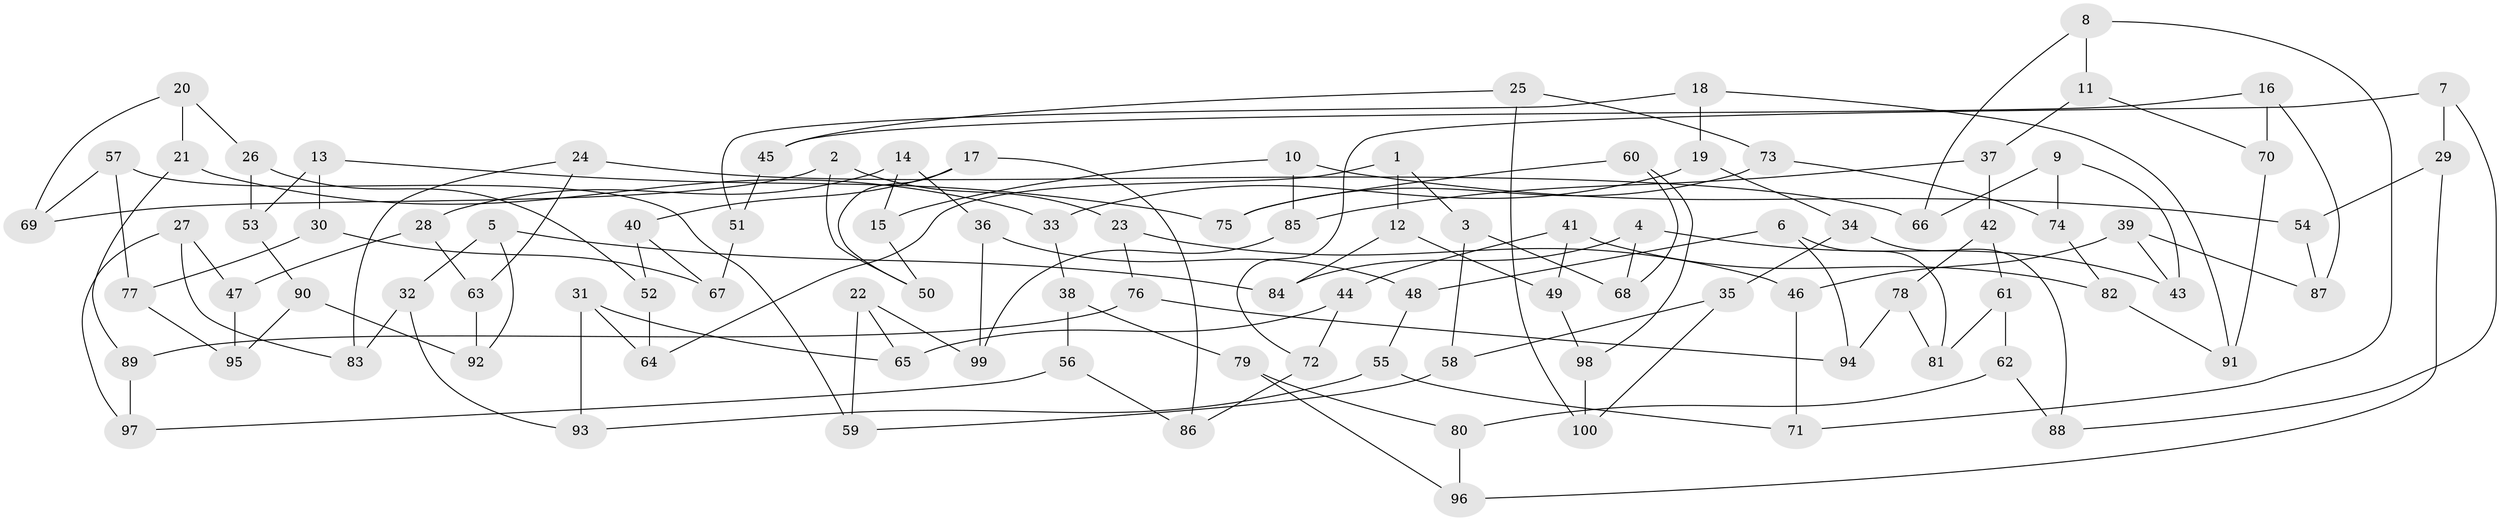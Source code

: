 // Generated by graph-tools (version 1.1) at 2025/39/02/21/25 10:39:00]
// undirected, 100 vertices, 150 edges
graph export_dot {
graph [start="1"]
  node [color=gray90,style=filled];
  1;
  2;
  3;
  4;
  5;
  6;
  7;
  8;
  9;
  10;
  11;
  12;
  13;
  14;
  15;
  16;
  17;
  18;
  19;
  20;
  21;
  22;
  23;
  24;
  25;
  26;
  27;
  28;
  29;
  30;
  31;
  32;
  33;
  34;
  35;
  36;
  37;
  38;
  39;
  40;
  41;
  42;
  43;
  44;
  45;
  46;
  47;
  48;
  49;
  50;
  51;
  52;
  53;
  54;
  55;
  56;
  57;
  58;
  59;
  60;
  61;
  62;
  63;
  64;
  65;
  66;
  67;
  68;
  69;
  70;
  71;
  72;
  73;
  74;
  75;
  76;
  77;
  78;
  79;
  80;
  81;
  82;
  83;
  84;
  85;
  86;
  87;
  88;
  89;
  90;
  91;
  92;
  93;
  94;
  95;
  96;
  97;
  98;
  99;
  100;
  1 -- 3;
  1 -- 12;
  1 -- 64;
  2 -- 23;
  2 -- 69;
  2 -- 50;
  3 -- 68;
  3 -- 58;
  4 -- 84;
  4 -- 68;
  4 -- 43;
  5 -- 84;
  5 -- 32;
  5 -- 92;
  6 -- 48;
  6 -- 94;
  6 -- 81;
  7 -- 72;
  7 -- 88;
  7 -- 29;
  8 -- 71;
  8 -- 11;
  8 -- 66;
  9 -- 43;
  9 -- 74;
  9 -- 66;
  10 -- 85;
  10 -- 54;
  10 -- 15;
  11 -- 70;
  11 -- 37;
  12 -- 49;
  12 -- 84;
  13 -- 30;
  13 -- 75;
  13 -- 53;
  14 -- 36;
  14 -- 15;
  14 -- 28;
  15 -- 50;
  16 -- 45;
  16 -- 70;
  16 -- 87;
  17 -- 40;
  17 -- 86;
  17 -- 50;
  18 -- 19;
  18 -- 91;
  18 -- 51;
  19 -- 34;
  19 -- 33;
  20 -- 21;
  20 -- 69;
  20 -- 26;
  21 -- 89;
  21 -- 33;
  22 -- 59;
  22 -- 99;
  22 -- 65;
  23 -- 76;
  23 -- 46;
  24 -- 66;
  24 -- 63;
  24 -- 83;
  25 -- 73;
  25 -- 100;
  25 -- 45;
  26 -- 53;
  26 -- 52;
  27 -- 83;
  27 -- 47;
  27 -- 97;
  28 -- 47;
  28 -- 63;
  29 -- 96;
  29 -- 54;
  30 -- 77;
  30 -- 67;
  31 -- 64;
  31 -- 93;
  31 -- 65;
  32 -- 83;
  32 -- 93;
  33 -- 38;
  34 -- 88;
  34 -- 35;
  35 -- 100;
  35 -- 58;
  36 -- 99;
  36 -- 48;
  37 -- 42;
  37 -- 85;
  38 -- 79;
  38 -- 56;
  39 -- 87;
  39 -- 46;
  39 -- 43;
  40 -- 67;
  40 -- 52;
  41 -- 49;
  41 -- 44;
  41 -- 82;
  42 -- 78;
  42 -- 61;
  44 -- 65;
  44 -- 72;
  45 -- 51;
  46 -- 71;
  47 -- 95;
  48 -- 55;
  49 -- 98;
  51 -- 67;
  52 -- 64;
  53 -- 90;
  54 -- 87;
  55 -- 71;
  55 -- 93;
  56 -- 86;
  56 -- 97;
  57 -- 69;
  57 -- 59;
  57 -- 77;
  58 -- 59;
  60 -- 75;
  60 -- 68;
  60 -- 98;
  61 -- 81;
  61 -- 62;
  62 -- 80;
  62 -- 88;
  63 -- 92;
  70 -- 91;
  72 -- 86;
  73 -- 74;
  73 -- 75;
  74 -- 82;
  76 -- 94;
  76 -- 89;
  77 -- 95;
  78 -- 81;
  78 -- 94;
  79 -- 96;
  79 -- 80;
  80 -- 96;
  82 -- 91;
  85 -- 99;
  89 -- 97;
  90 -- 95;
  90 -- 92;
  98 -- 100;
}
